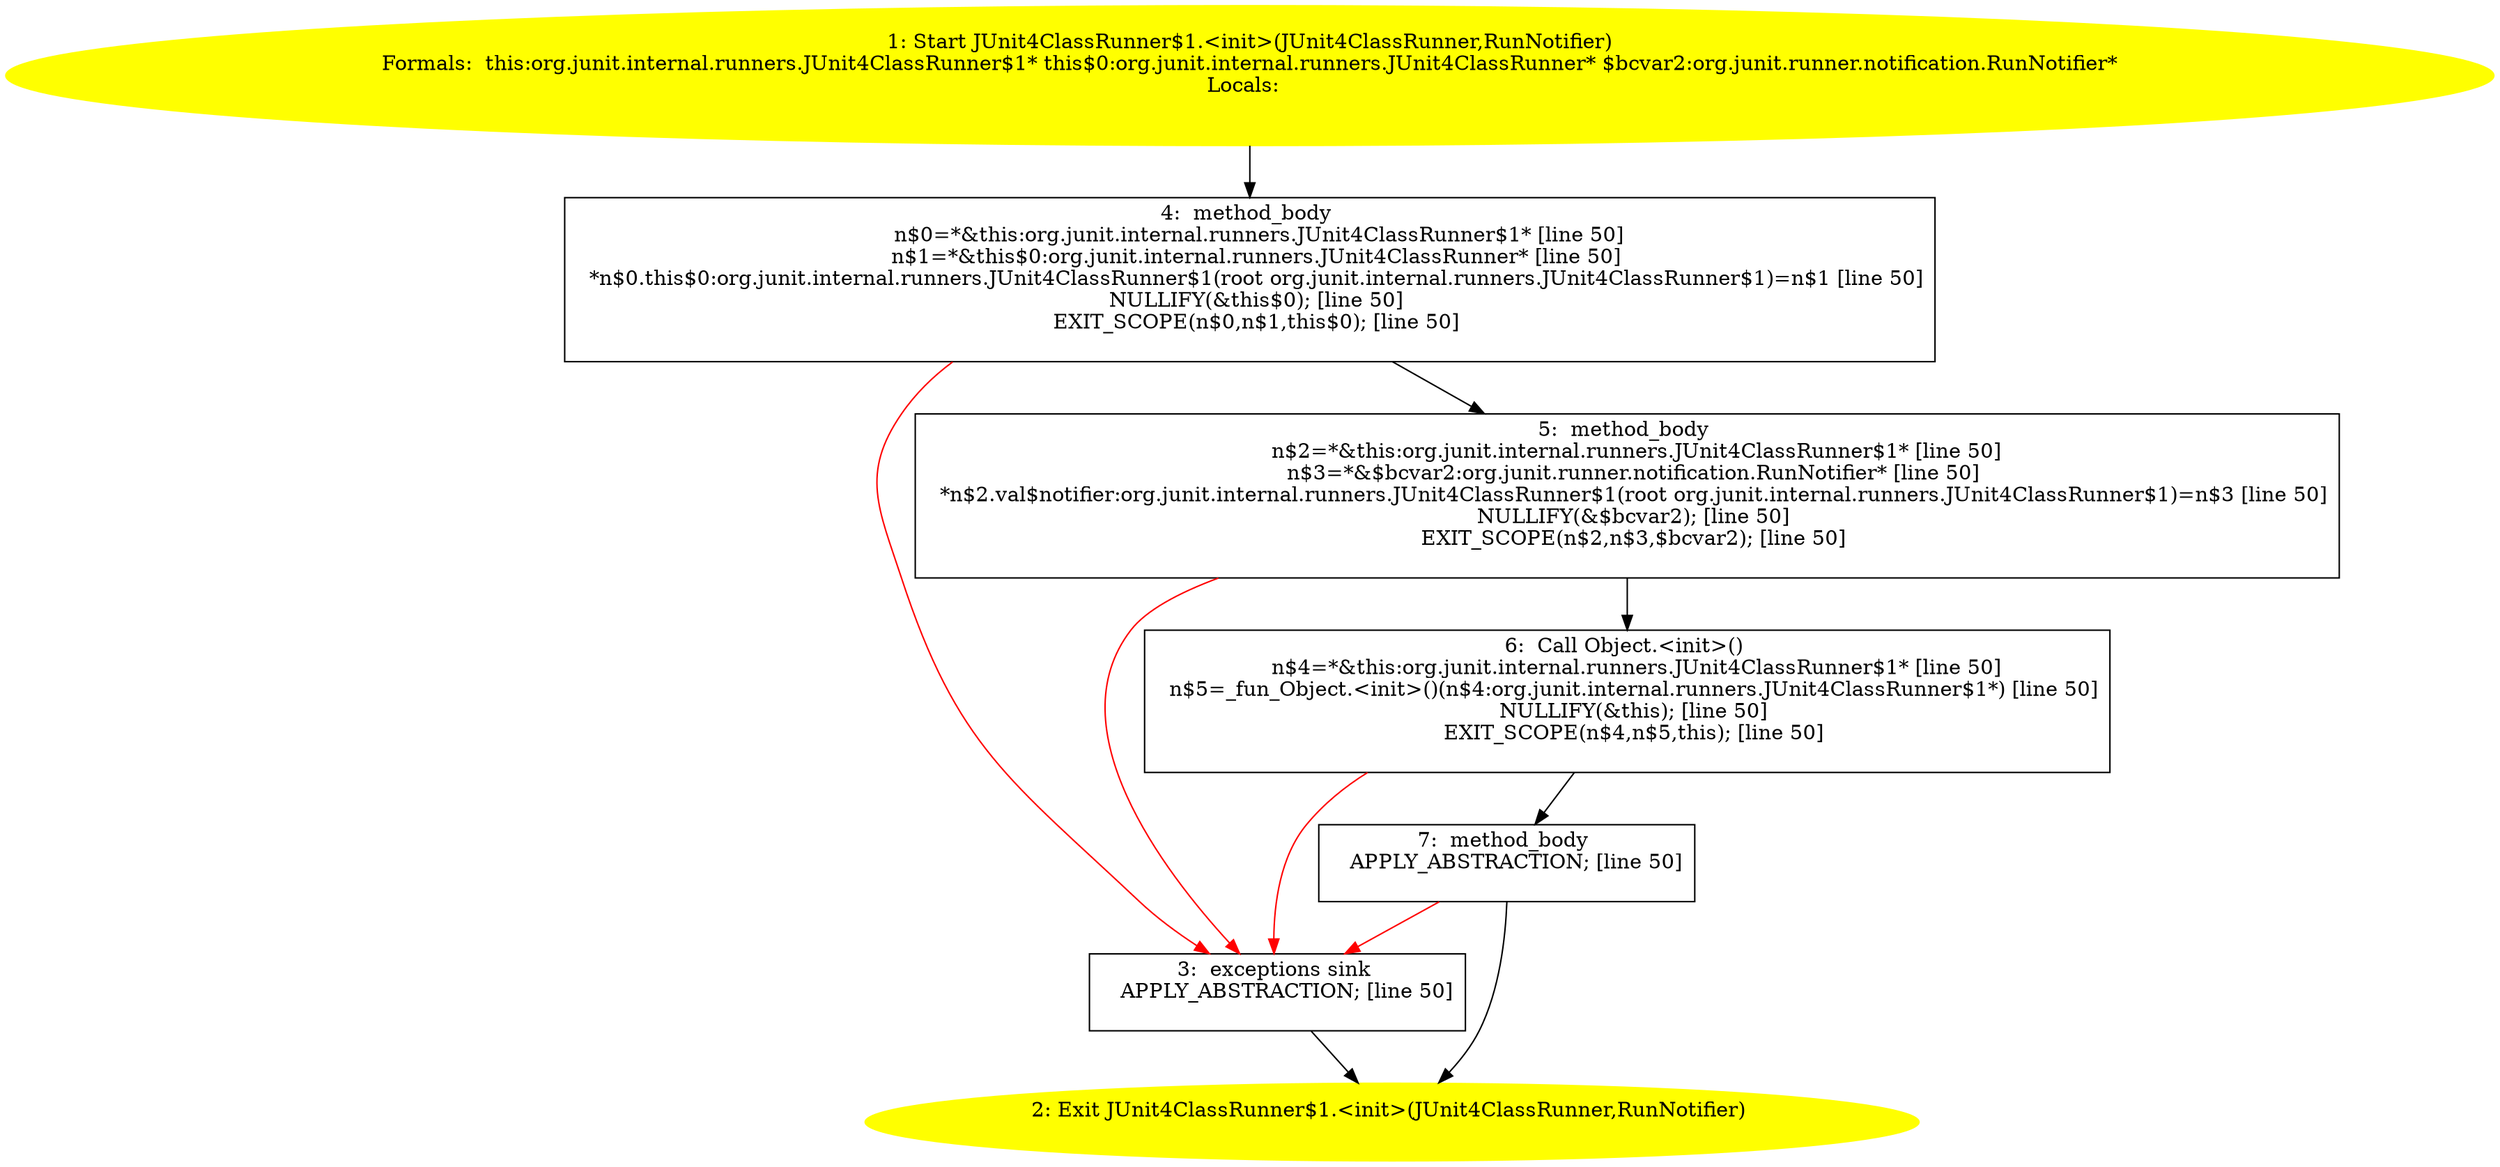 /* @generated */
digraph cfg {
"org.junit.internal.runners.JUnit4ClassRunner$1.<init>(org.junit.internal.runners.JUnit4ClassRunner,o.a8e9702bba2a7a13a9ecdef5c1a759d9_1" [label="1: Start JUnit4ClassRunner$1.<init>(JUnit4ClassRunner,RunNotifier)\nFormals:  this:org.junit.internal.runners.JUnit4ClassRunner$1* this$0:org.junit.internal.runners.JUnit4ClassRunner* $bcvar2:org.junit.runner.notification.RunNotifier*\nLocals:  \n  " color=yellow style=filled]
	

	 "org.junit.internal.runners.JUnit4ClassRunner$1.<init>(org.junit.internal.runners.JUnit4ClassRunner,o.a8e9702bba2a7a13a9ecdef5c1a759d9_1" -> "org.junit.internal.runners.JUnit4ClassRunner$1.<init>(org.junit.internal.runners.JUnit4ClassRunner,o.a8e9702bba2a7a13a9ecdef5c1a759d9_4" ;
"org.junit.internal.runners.JUnit4ClassRunner$1.<init>(org.junit.internal.runners.JUnit4ClassRunner,o.a8e9702bba2a7a13a9ecdef5c1a759d9_2" [label="2: Exit JUnit4ClassRunner$1.<init>(JUnit4ClassRunner,RunNotifier) \n  " color=yellow style=filled]
	

"org.junit.internal.runners.JUnit4ClassRunner$1.<init>(org.junit.internal.runners.JUnit4ClassRunner,o.a8e9702bba2a7a13a9ecdef5c1a759d9_3" [label="3:  exceptions sink \n   APPLY_ABSTRACTION; [line 50]\n " shape="box"]
	

	 "org.junit.internal.runners.JUnit4ClassRunner$1.<init>(org.junit.internal.runners.JUnit4ClassRunner,o.a8e9702bba2a7a13a9ecdef5c1a759d9_3" -> "org.junit.internal.runners.JUnit4ClassRunner$1.<init>(org.junit.internal.runners.JUnit4ClassRunner,o.a8e9702bba2a7a13a9ecdef5c1a759d9_2" ;
"org.junit.internal.runners.JUnit4ClassRunner$1.<init>(org.junit.internal.runners.JUnit4ClassRunner,o.a8e9702bba2a7a13a9ecdef5c1a759d9_4" [label="4:  method_body \n   n$0=*&this:org.junit.internal.runners.JUnit4ClassRunner$1* [line 50]\n  n$1=*&this$0:org.junit.internal.runners.JUnit4ClassRunner* [line 50]\n  *n$0.this$0:org.junit.internal.runners.JUnit4ClassRunner$1(root org.junit.internal.runners.JUnit4ClassRunner$1)=n$1 [line 50]\n  NULLIFY(&this$0); [line 50]\n  EXIT_SCOPE(n$0,n$1,this$0); [line 50]\n " shape="box"]
	

	 "org.junit.internal.runners.JUnit4ClassRunner$1.<init>(org.junit.internal.runners.JUnit4ClassRunner,o.a8e9702bba2a7a13a9ecdef5c1a759d9_4" -> "org.junit.internal.runners.JUnit4ClassRunner$1.<init>(org.junit.internal.runners.JUnit4ClassRunner,o.a8e9702bba2a7a13a9ecdef5c1a759d9_5" ;
	 "org.junit.internal.runners.JUnit4ClassRunner$1.<init>(org.junit.internal.runners.JUnit4ClassRunner,o.a8e9702bba2a7a13a9ecdef5c1a759d9_4" -> "org.junit.internal.runners.JUnit4ClassRunner$1.<init>(org.junit.internal.runners.JUnit4ClassRunner,o.a8e9702bba2a7a13a9ecdef5c1a759d9_3" [color="red" ];
"org.junit.internal.runners.JUnit4ClassRunner$1.<init>(org.junit.internal.runners.JUnit4ClassRunner,o.a8e9702bba2a7a13a9ecdef5c1a759d9_5" [label="5:  method_body \n   n$2=*&this:org.junit.internal.runners.JUnit4ClassRunner$1* [line 50]\n  n$3=*&$bcvar2:org.junit.runner.notification.RunNotifier* [line 50]\n  *n$2.val$notifier:org.junit.internal.runners.JUnit4ClassRunner$1(root org.junit.internal.runners.JUnit4ClassRunner$1)=n$3 [line 50]\n  NULLIFY(&$bcvar2); [line 50]\n  EXIT_SCOPE(n$2,n$3,$bcvar2); [line 50]\n " shape="box"]
	

	 "org.junit.internal.runners.JUnit4ClassRunner$1.<init>(org.junit.internal.runners.JUnit4ClassRunner,o.a8e9702bba2a7a13a9ecdef5c1a759d9_5" -> "org.junit.internal.runners.JUnit4ClassRunner$1.<init>(org.junit.internal.runners.JUnit4ClassRunner,o.a8e9702bba2a7a13a9ecdef5c1a759d9_6" ;
	 "org.junit.internal.runners.JUnit4ClassRunner$1.<init>(org.junit.internal.runners.JUnit4ClassRunner,o.a8e9702bba2a7a13a9ecdef5c1a759d9_5" -> "org.junit.internal.runners.JUnit4ClassRunner$1.<init>(org.junit.internal.runners.JUnit4ClassRunner,o.a8e9702bba2a7a13a9ecdef5c1a759d9_3" [color="red" ];
"org.junit.internal.runners.JUnit4ClassRunner$1.<init>(org.junit.internal.runners.JUnit4ClassRunner,o.a8e9702bba2a7a13a9ecdef5c1a759d9_6" [label="6:  Call Object.<init>() \n   n$4=*&this:org.junit.internal.runners.JUnit4ClassRunner$1* [line 50]\n  n$5=_fun_Object.<init>()(n$4:org.junit.internal.runners.JUnit4ClassRunner$1*) [line 50]\n  NULLIFY(&this); [line 50]\n  EXIT_SCOPE(n$4,n$5,this); [line 50]\n " shape="box"]
	

	 "org.junit.internal.runners.JUnit4ClassRunner$1.<init>(org.junit.internal.runners.JUnit4ClassRunner,o.a8e9702bba2a7a13a9ecdef5c1a759d9_6" -> "org.junit.internal.runners.JUnit4ClassRunner$1.<init>(org.junit.internal.runners.JUnit4ClassRunner,o.a8e9702bba2a7a13a9ecdef5c1a759d9_7" ;
	 "org.junit.internal.runners.JUnit4ClassRunner$1.<init>(org.junit.internal.runners.JUnit4ClassRunner,o.a8e9702bba2a7a13a9ecdef5c1a759d9_6" -> "org.junit.internal.runners.JUnit4ClassRunner$1.<init>(org.junit.internal.runners.JUnit4ClassRunner,o.a8e9702bba2a7a13a9ecdef5c1a759d9_3" [color="red" ];
"org.junit.internal.runners.JUnit4ClassRunner$1.<init>(org.junit.internal.runners.JUnit4ClassRunner,o.a8e9702bba2a7a13a9ecdef5c1a759d9_7" [label="7:  method_body \n   APPLY_ABSTRACTION; [line 50]\n " shape="box"]
	

	 "org.junit.internal.runners.JUnit4ClassRunner$1.<init>(org.junit.internal.runners.JUnit4ClassRunner,o.a8e9702bba2a7a13a9ecdef5c1a759d9_7" -> "org.junit.internal.runners.JUnit4ClassRunner$1.<init>(org.junit.internal.runners.JUnit4ClassRunner,o.a8e9702bba2a7a13a9ecdef5c1a759d9_2" ;
	 "org.junit.internal.runners.JUnit4ClassRunner$1.<init>(org.junit.internal.runners.JUnit4ClassRunner,o.a8e9702bba2a7a13a9ecdef5c1a759d9_7" -> "org.junit.internal.runners.JUnit4ClassRunner$1.<init>(org.junit.internal.runners.JUnit4ClassRunner,o.a8e9702bba2a7a13a9ecdef5c1a759d9_3" [color="red" ];
}

